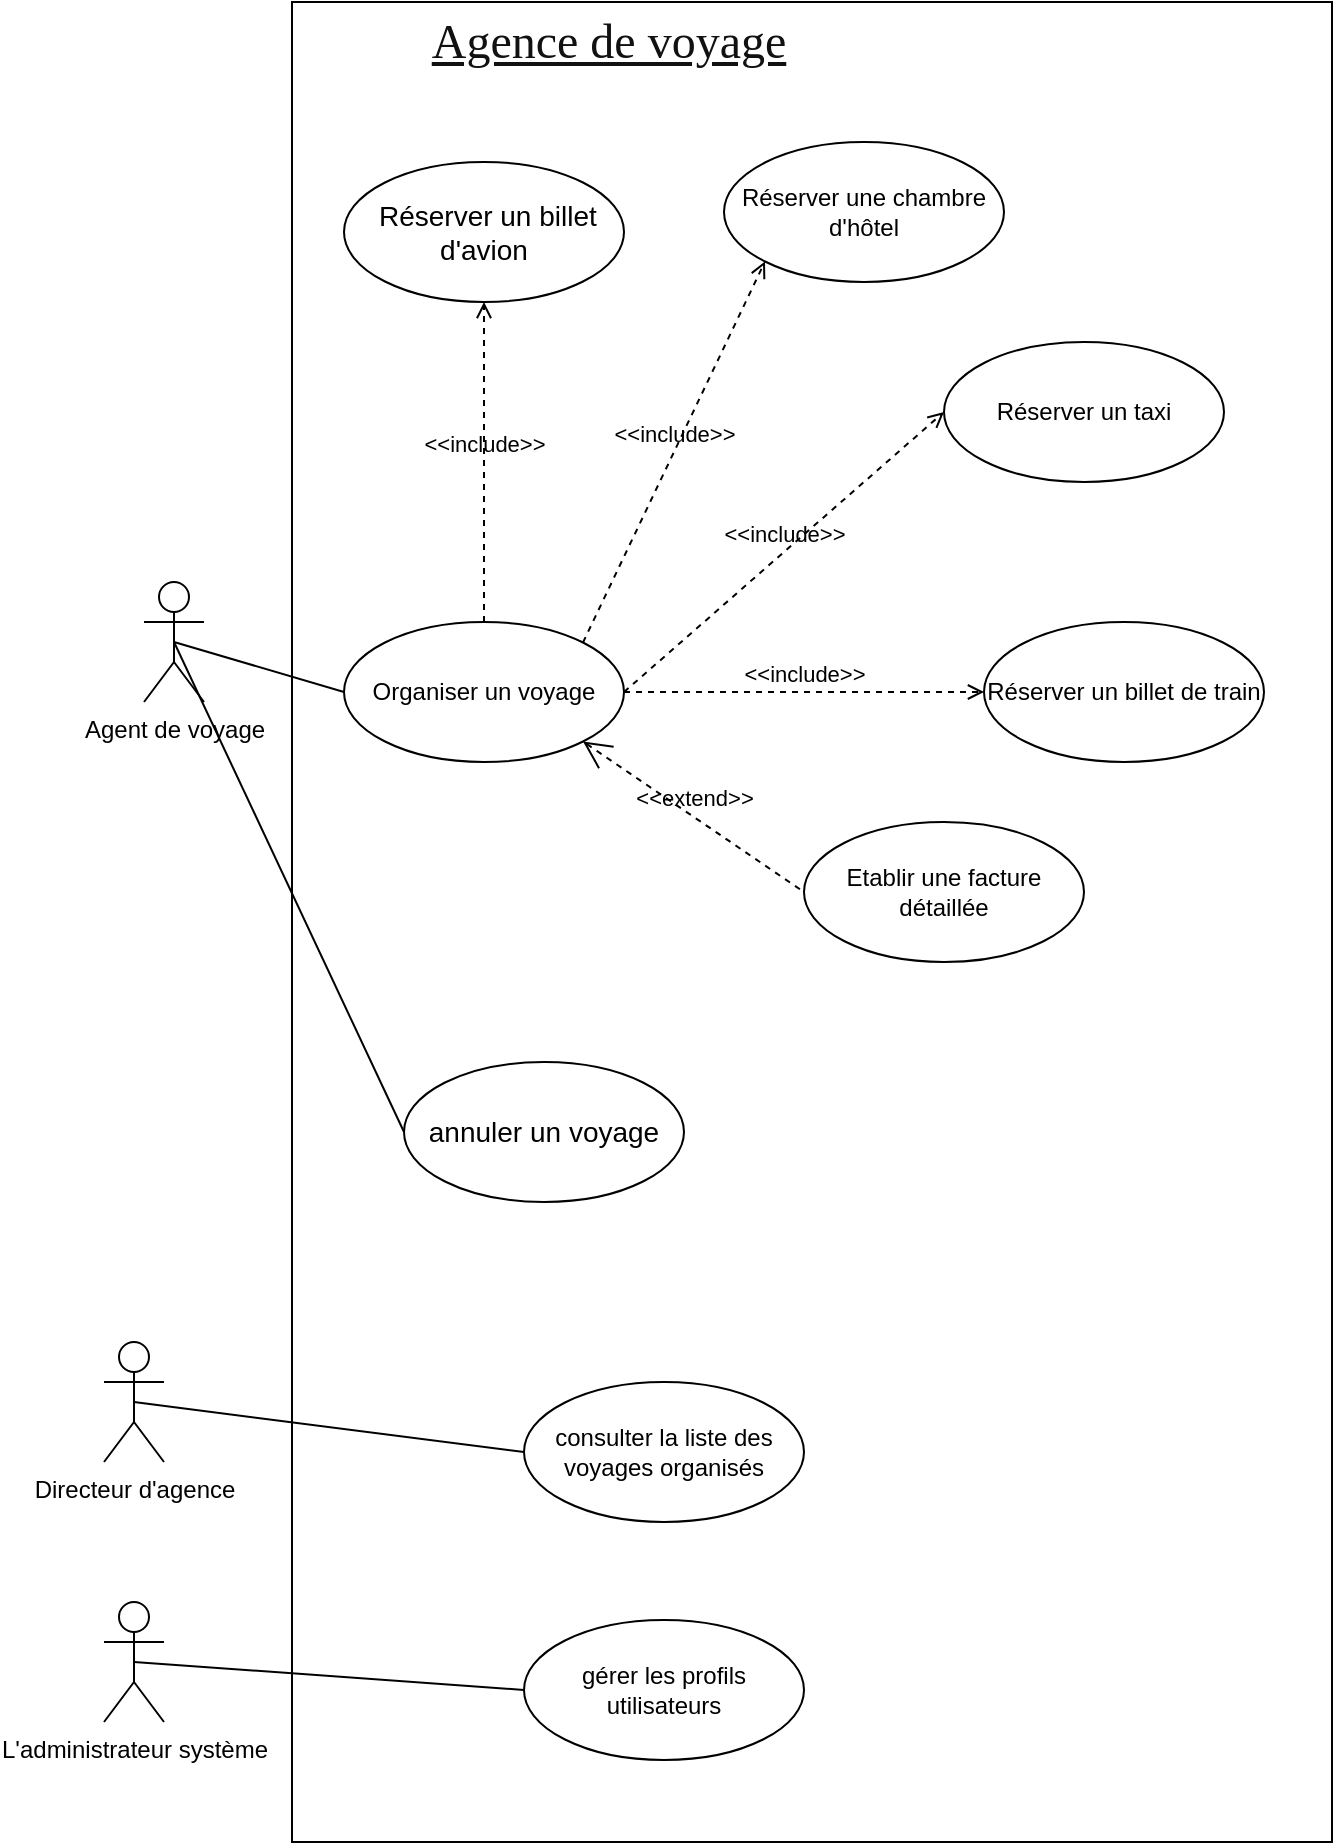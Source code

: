 <mxfile version="14.1.9" type="github">
  <diagram id="06IiAXgA8cgDI_Lxp7t8" name="Page-1">
    <mxGraphModel dx="1422" dy="762" grid="1" gridSize="10" guides="1" tooltips="1" connect="1" arrows="1" fold="1" page="1" pageScale="1" pageWidth="827" pageHeight="1169" math="0" shadow="0">
      <root>
        <mxCell id="0" />
        <mxCell id="1" parent="0" />
        <mxCell id="MXvkSPdAwNo0PrRt8lIc-1" value="" style="whiteSpace=wrap;html=1;" parent="1" vertex="1">
          <mxGeometry x="154" y="100" width="520" height="920" as="geometry" />
        </mxCell>
        <mxCell id="MXvkSPdAwNo0PrRt8lIc-2" value="Agent de voyage" style="shape=umlActor;verticalLabelPosition=bottom;verticalAlign=top;html=1;" parent="1" vertex="1">
          <mxGeometry x="80" y="390" width="30" height="60" as="geometry" />
        </mxCell>
        <mxCell id="MXvkSPdAwNo0PrRt8lIc-3" value="Organiser un voyage" style="ellipse;whiteSpace=wrap;html=1;" parent="1" vertex="1">
          <mxGeometry x="180" y="410" width="140" height="70" as="geometry" />
        </mxCell>
        <mxCell id="MXvkSPdAwNo0PrRt8lIc-4" value="Réserver une chambre d&#39;hôtel" style="ellipse;whiteSpace=wrap;html=1;" parent="1" vertex="1">
          <mxGeometry x="370" y="170" width="140" height="70" as="geometry" />
        </mxCell>
        <mxCell id="MXvkSPdAwNo0PrRt8lIc-5" value="Réserver un taxi" style="ellipse;whiteSpace=wrap;html=1;" parent="1" vertex="1">
          <mxGeometry x="480" y="270" width="140" height="70" as="geometry" />
        </mxCell>
        <mxCell id="MXvkSPdAwNo0PrRt8lIc-6" value="Réserver un billet de train" style="ellipse;whiteSpace=wrap;html=1;" parent="1" vertex="1">
          <mxGeometry x="500" y="410" width="140" height="70" as="geometry" />
        </mxCell>
        <mxCell id="MXvkSPdAwNo0PrRt8lIc-7" value="Etablir une facture détaillée" style="ellipse;whiteSpace=wrap;html=1;" parent="1" vertex="1">
          <mxGeometry x="410" y="510" width="140" height="70" as="geometry" />
        </mxCell>
        <mxCell id="fdadtWdO-n5RL9nwN0nz-10" value="Directeur d&#39;agence" style="shape=umlActor;verticalLabelPosition=bottom;verticalAlign=top;html=1;" parent="1" vertex="1">
          <mxGeometry x="60" y="770" width="30" height="60" as="geometry" />
        </mxCell>
        <mxCell id="fdadtWdO-n5RL9nwN0nz-11" value="L&#39;administrateur système" style="shape=umlActor;verticalLabelPosition=bottom;verticalAlign=top;html=1;" parent="1" vertex="1">
          <mxGeometry x="60" y="900" width="30" height="60" as="geometry" />
        </mxCell>
        <mxCell id="fdadtWdO-n5RL9nwN0nz-12" value="consulter la liste des voyages organisés" style="ellipse;whiteSpace=wrap;html=1;" parent="1" vertex="1">
          <mxGeometry x="270" y="790" width="140" height="70" as="geometry" />
        </mxCell>
        <mxCell id="fdadtWdO-n5RL9nwN0nz-13" value="gérer les profils utilisateurs" style="ellipse;whiteSpace=wrap;html=1;" parent="1" vertex="1">
          <mxGeometry x="270" y="909" width="140" height="70" as="geometry" />
        </mxCell>
        <mxCell id="fdadtWdO-n5RL9nwN0nz-16" value="&lt;h2 class=&quot;post-title entry-title&quot; style=&quot;border: 0px ; font-family: &amp;#34;bitter&amp;#34; , serif ; font-size: 24px ; font-weight: normal ; margin: 0px 0px 5px ; outline: 0px ; padding: 0px ; vertical-align: baseline ; clear: both ; line-height: 24px ; color: rgb(17 , 17 , 17) ; background-color: rgb(255 , 255 , 255)&quot;&gt;&lt;a href=&quot;https://particular-course.blogspot.com/2014/12/exercice-corrige-uml-agence-de-voyage.html?m=0&quot; style=&quot;border: 0px ; font-family: inherit ; font-style: inherit ; font-weight: inherit ; margin: 0px ; outline: 0px ; padding: 0px ; vertical-align: baseline ; color: rgb(17 , 17 , 17)&quot;&gt;Agence de voyage&lt;/a&gt;&lt;/h2&gt;" style="text;html=1;align=center;verticalAlign=middle;resizable=0;points=[];autosize=1;" parent="1" vertex="1">
          <mxGeometry x="217" y="107" width="190" height="30" as="geometry" />
        </mxCell>
        <mxCell id="fdadtWdO-n5RL9nwN0nz-17" value="&lt;h4&gt;&lt;span style=&quot;font-family: &amp;#34;nunito sans&amp;#34; , sans-serif ; text-align: left ; background-color: rgb(255 , 255 , 255) ; font-weight: normal&quot;&gt;&lt;font style=&quot;font-size: 14px&quot;&gt;&amp;nbsp;Réserver un billet d&#39;avion&lt;/font&gt;&lt;/span&gt;&lt;/h4&gt;" style="ellipse;whiteSpace=wrap;html=1;" parent="1" vertex="1">
          <mxGeometry x="180" y="180" width="140" height="70" as="geometry" />
        </mxCell>
        <mxCell id="fdadtWdO-n5RL9nwN0nz-40" value="&lt;span style=&quot;font-family: &amp;#34;nunito sans&amp;#34; , sans-serif ; text-align: left ; background-color: rgb(255 , 255 , 255)&quot;&gt;&lt;font style=&quot;font-size: 14px&quot;&gt;annuler un voyage&lt;/font&gt;&lt;/span&gt;" style="ellipse;whiteSpace=wrap;html=1;" parent="1" vertex="1">
          <mxGeometry x="210" y="630" width="140" height="70" as="geometry" />
        </mxCell>
        <mxCell id="FK7RZ68ErJKh_nMRjblI-1" value="&amp;lt;&amp;lt;extend&amp;gt;&amp;gt;" style="edgeStyle=none;html=1;startArrow=open;endArrow=none;startSize=12;verticalAlign=bottom;dashed=1;labelBackgroundColor=none;exitX=1;exitY=1;exitDx=0;exitDy=0;entryX=0;entryY=0.5;entryDx=0;entryDy=0;" parent="1" source="MXvkSPdAwNo0PrRt8lIc-3" target="MXvkSPdAwNo0PrRt8lIc-7" edge="1">
          <mxGeometry width="160" relative="1" as="geometry">
            <mxPoint x="330" y="390" as="sourcePoint" />
            <mxPoint x="490" y="390" as="targetPoint" />
          </mxGeometry>
        </mxCell>
        <mxCell id="FK7RZ68ErJKh_nMRjblI-2" value="" style="edgeStyle=none;html=1;endArrow=none;verticalAlign=bottom;entryX=0;entryY=0.5;entryDx=0;entryDy=0;exitX=0.5;exitY=0.5;exitDx=0;exitDy=0;exitPerimeter=0;" parent="1" source="MXvkSPdAwNo0PrRt8lIc-2" target="fdadtWdO-n5RL9nwN0nz-40" edge="1">
          <mxGeometry width="160" relative="1" as="geometry">
            <mxPoint x="109.02" y="438" as="sourcePoint" />
            <mxPoint x="490" y="390" as="targetPoint" />
          </mxGeometry>
        </mxCell>
        <mxCell id="nY0up4UmZz5c6ungtnPU-1" value="&amp;lt;&amp;lt;include&amp;gt;&amp;gt;" style="edgeStyle=none;html=1;endArrow=open;verticalAlign=bottom;dashed=1;labelBackgroundColor=none;entryX=0.5;entryY=1;entryDx=0;entryDy=0;exitX=0.5;exitY=0;exitDx=0;exitDy=0;" edge="1" parent="1" source="MXvkSPdAwNo0PrRt8lIc-3" target="fdadtWdO-n5RL9nwN0nz-17">
          <mxGeometry width="160" relative="1" as="geometry">
            <mxPoint x="110" y="320" as="sourcePoint" />
            <mxPoint x="270" y="320" as="targetPoint" />
          </mxGeometry>
        </mxCell>
        <mxCell id="nY0up4UmZz5c6ungtnPU-2" value="&amp;lt;&amp;lt;include&amp;gt;&amp;gt;" style="edgeStyle=none;html=1;endArrow=open;verticalAlign=bottom;dashed=1;labelBackgroundColor=none;exitX=1;exitY=0;exitDx=0;exitDy=0;entryX=0;entryY=1;entryDx=0;entryDy=0;" edge="1" parent="1" source="MXvkSPdAwNo0PrRt8lIc-3" target="MXvkSPdAwNo0PrRt8lIc-4">
          <mxGeometry width="160" relative="1" as="geometry">
            <mxPoint x="330" y="390" as="sourcePoint" />
            <mxPoint x="490" y="390" as="targetPoint" />
          </mxGeometry>
        </mxCell>
        <mxCell id="nY0up4UmZz5c6ungtnPU-3" value="&amp;lt;&amp;lt;include&amp;gt;&amp;gt;" style="edgeStyle=none;html=1;endArrow=open;verticalAlign=bottom;dashed=1;labelBackgroundColor=none;exitX=1;exitY=0.5;exitDx=0;exitDy=0;entryX=0;entryY=0.5;entryDx=0;entryDy=0;" edge="1" parent="1" source="MXvkSPdAwNo0PrRt8lIc-3" target="MXvkSPdAwNo0PrRt8lIc-5">
          <mxGeometry width="160" relative="1" as="geometry">
            <mxPoint x="330" y="390" as="sourcePoint" />
            <mxPoint x="490" y="390" as="targetPoint" />
          </mxGeometry>
        </mxCell>
        <mxCell id="nY0up4UmZz5c6ungtnPU-4" value="&amp;lt;&amp;lt;include&amp;gt;&amp;gt;" style="edgeStyle=none;html=1;endArrow=open;verticalAlign=bottom;dashed=1;labelBackgroundColor=none;exitX=1;exitY=0.5;exitDx=0;exitDy=0;entryX=0;entryY=0.5;entryDx=0;entryDy=0;" edge="1" parent="1" source="MXvkSPdAwNo0PrRt8lIc-3" target="MXvkSPdAwNo0PrRt8lIc-6">
          <mxGeometry width="160" relative="1" as="geometry">
            <mxPoint x="330" y="390" as="sourcePoint" />
            <mxPoint x="490" y="390" as="targetPoint" />
          </mxGeometry>
        </mxCell>
        <mxCell id="nY0up4UmZz5c6ungtnPU-5" value="" style="edgeStyle=none;html=1;endArrow=none;verticalAlign=bottom;exitX=0.5;exitY=0.5;exitDx=0;exitDy=0;exitPerimeter=0;entryX=0;entryY=0.5;entryDx=0;entryDy=0;" edge="1" parent="1" source="fdadtWdO-n5RL9nwN0nz-11" target="fdadtWdO-n5RL9nwN0nz-13">
          <mxGeometry width="160" relative="1" as="geometry">
            <mxPoint x="330" y="870" as="sourcePoint" />
            <mxPoint x="490" y="870" as="targetPoint" />
          </mxGeometry>
        </mxCell>
        <mxCell id="nY0up4UmZz5c6ungtnPU-6" value="" style="edgeStyle=none;html=1;endArrow=none;verticalAlign=bottom;exitX=0.5;exitY=0.5;exitDx=0;exitDy=0;exitPerimeter=0;entryX=0;entryY=0.5;entryDx=0;entryDy=0;" edge="1" parent="1" source="fdadtWdO-n5RL9nwN0nz-10" target="fdadtWdO-n5RL9nwN0nz-12">
          <mxGeometry width="160" relative="1" as="geometry">
            <mxPoint x="330" y="870" as="sourcePoint" />
            <mxPoint x="490" y="870" as="targetPoint" />
          </mxGeometry>
        </mxCell>
        <mxCell id="nY0up4UmZz5c6ungtnPU-7" value="" style="edgeStyle=none;html=1;endArrow=none;verticalAlign=bottom;exitX=0.5;exitY=0.5;exitDx=0;exitDy=0;exitPerimeter=0;entryX=0;entryY=0.5;entryDx=0;entryDy=0;" edge="1" parent="1" source="MXvkSPdAwNo0PrRt8lIc-2" target="MXvkSPdAwNo0PrRt8lIc-3">
          <mxGeometry width="160" relative="1" as="geometry">
            <mxPoint x="270" y="630" as="sourcePoint" />
            <mxPoint x="430" y="630" as="targetPoint" />
          </mxGeometry>
        </mxCell>
      </root>
    </mxGraphModel>
  </diagram>
</mxfile>
